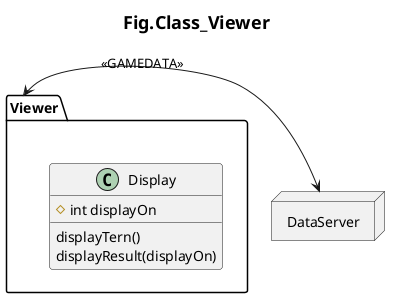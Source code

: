'作成者 Shoyamamura'
@startuml
title <size:18> Fig.Class_Viewer
  package Viewer{
    class Display{
      #int displayOn
      displayTern()
      displayResult(displayOn)
    }
  }

  package "DataServer" <<node>>{
  }

  Viewer <-> DataServer : <<GAMEDATA>>
@enduml
